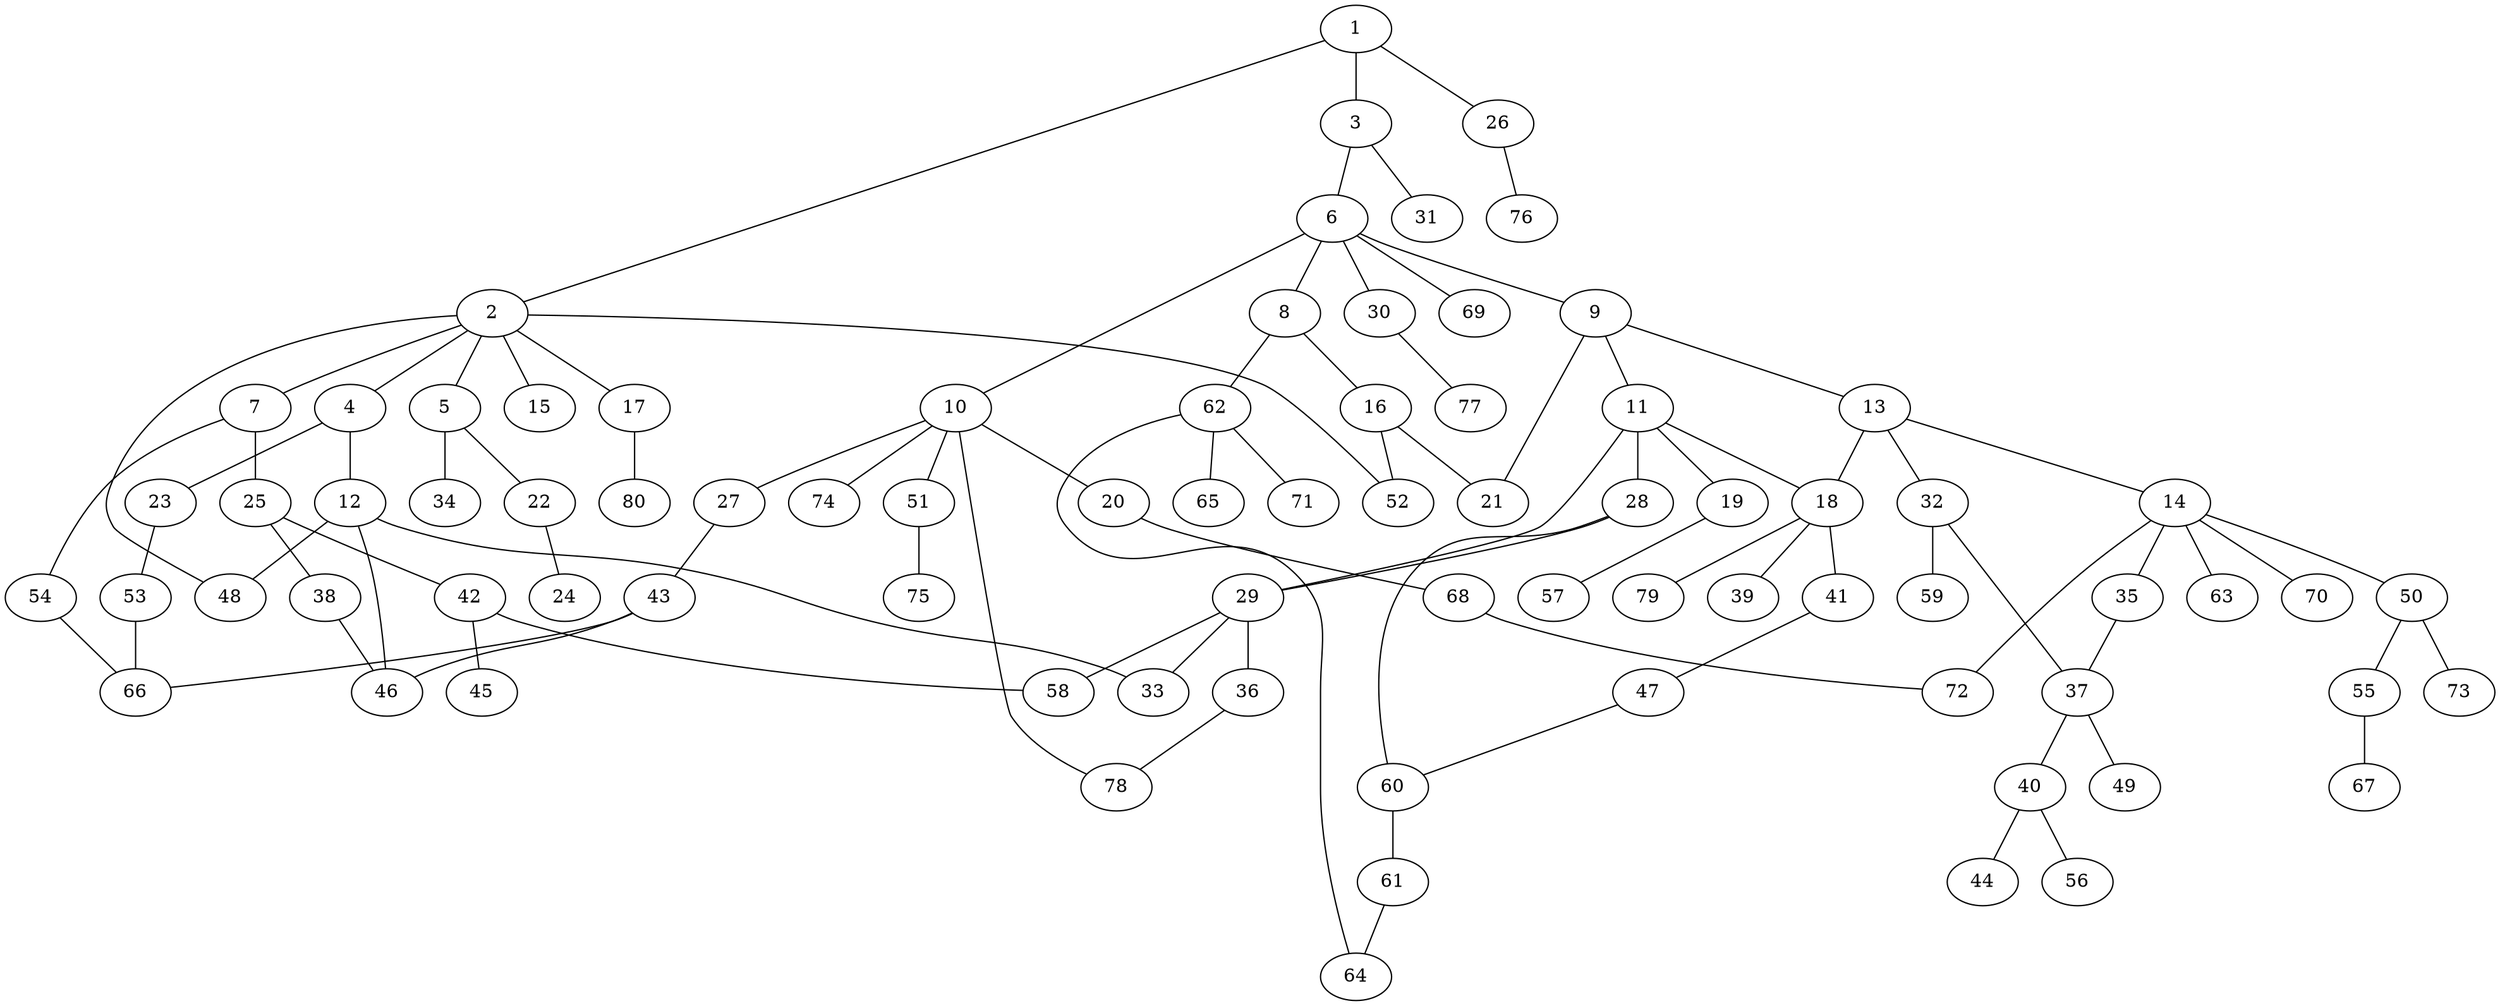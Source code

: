 graph graphname {1--2
1--3
1--26
2--4
2--5
2--7
2--15
2--17
2--48
2--52
3--6
3--31
4--12
4--23
5--22
5--34
6--8
6--9
6--10
6--30
6--69
7--25
7--54
8--16
8--62
9--11
9--13
9--21
10--20
10--27
10--51
10--74
10--78
11--18
11--19
11--28
11--29
12--33
12--46
12--48
13--14
13--18
13--32
14--35
14--50
14--63
14--70
14--72
16--21
16--52
17--80
18--39
18--41
18--79
19--57
20--68
22--24
23--53
25--38
25--42
26--76
27--43
28--29
28--60
29--33
29--36
29--58
30--77
32--37
32--59
35--37
36--78
37--40
37--49
38--46
40--44
40--56
41--47
42--45
42--58
43--46
43--66
47--60
50--55
50--73
51--75
53--66
54--66
55--67
60--61
61--64
62--64
62--65
62--71
68--72
}